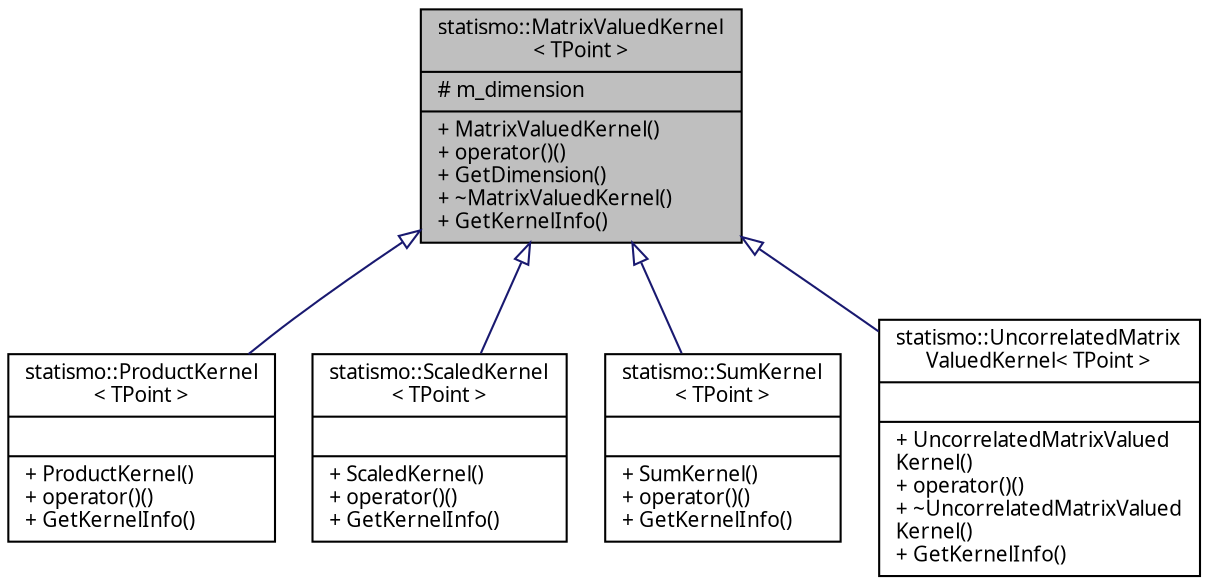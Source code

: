 digraph "statismo::MatrixValuedKernel&lt; TPoint &gt;"
{
  edge [fontname="FreeSans.ttf",fontsize="10",labelfontname="FreeSans.ttf",labelfontsize="10"];
  node [fontname="FreeSans.ttf",fontsize="10",shape=record];
  Node1 [label="{statismo::MatrixValuedKernel\l\< TPoint \>\n|# m_dimension\l|+ MatrixValuedKernel()\l+ operator()()\l+ GetDimension()\l+ ~MatrixValuedKernel()\l+ GetKernelInfo()\l}",height=0.2,width=0.4,color="black", fillcolor="grey75", style="filled" fontcolor="black"];
  Node1 -> Node2 [dir="back",color="midnightblue",fontsize="10",style="solid",arrowtail="onormal",fontname="FreeSans.ttf"];
  Node2 [label="{statismo::ProductKernel\l\< TPoint \>\n||+ ProductKernel()\l+ operator()()\l+ GetKernelInfo()\l}",height=0.2,width=0.4,color="black", fillcolor="white", style="filled",URL="$classstatismo_1_1ProductKernel.html"];
  Node1 -> Node3 [dir="back",color="midnightblue",fontsize="10",style="solid",arrowtail="onormal",fontname="FreeSans.ttf"];
  Node3 [label="{statismo::ScaledKernel\l\< TPoint \>\n||+ ScaledKernel()\l+ operator()()\l+ GetKernelInfo()\l}",height=0.2,width=0.4,color="black", fillcolor="white", style="filled",URL="$classstatismo_1_1ScaledKernel.html"];
  Node1 -> Node4 [dir="back",color="midnightblue",fontsize="10",style="solid",arrowtail="onormal",fontname="FreeSans.ttf"];
  Node4 [label="{statismo::SumKernel\l\< TPoint \>\n||+ SumKernel()\l+ operator()()\l+ GetKernelInfo()\l}",height=0.2,width=0.4,color="black", fillcolor="white", style="filled",URL="$classstatismo_1_1SumKernel.html"];
  Node1 -> Node5 [dir="back",color="midnightblue",fontsize="10",style="solid",arrowtail="onormal",fontname="FreeSans.ttf"];
  Node5 [label="{statismo::UncorrelatedMatrix\lValuedKernel\< TPoint \>\n||+ UncorrelatedMatrixValued\lKernel()\l+ operator()()\l+ ~UncorrelatedMatrixValued\lKernel()\l+ GetKernelInfo()\l}",height=0.2,width=0.4,color="black", fillcolor="white", style="filled",URL="$classstatismo_1_1UncorrelatedMatrixValuedKernel.html"];
}

